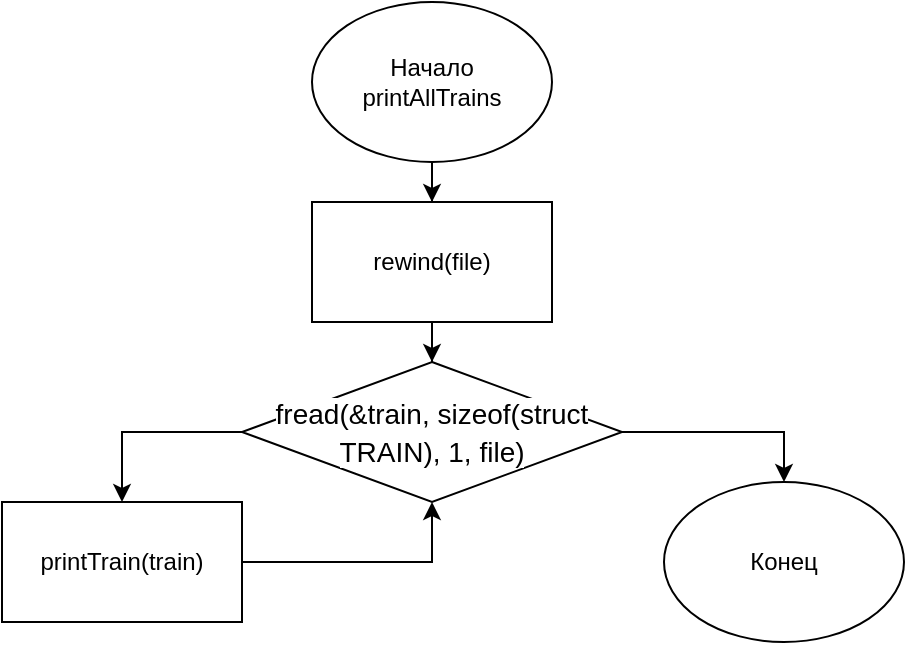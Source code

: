 <mxfile version="21.1.1" type="device">
  <diagram name="Страница 1" id="JufjHoNoAxwizOQT1gtI">
    <mxGraphModel dx="792" dy="1138" grid="1" gridSize="10" guides="1" tooltips="1" connect="1" arrows="1" fold="1" page="1" pageScale="1" pageWidth="827" pageHeight="1169" math="0" shadow="0">
      <root>
        <mxCell id="0" />
        <mxCell id="1" parent="0" />
        <mxCell id="CC1CXsjN8z8HudOatYF--3" style="edgeStyle=orthogonalEdgeStyle;rounded=0;orthogonalLoop=1;jettySize=auto;html=1;" edge="1" parent="1" source="CC1CXsjN8z8HudOatYF--1" target="CC1CXsjN8z8HudOatYF--2">
          <mxGeometry relative="1" as="geometry" />
        </mxCell>
        <mxCell id="CC1CXsjN8z8HudOatYF--1" value="Начало&lt;br&gt;printAllTrains" style="ellipse;whiteSpace=wrap;html=1;" vertex="1" parent="1">
          <mxGeometry x="354" y="50" width="120" height="80" as="geometry" />
        </mxCell>
        <mxCell id="CC1CXsjN8z8HudOatYF--5" style="edgeStyle=orthogonalEdgeStyle;rounded=0;orthogonalLoop=1;jettySize=auto;html=1;" edge="1" parent="1" source="CC1CXsjN8z8HudOatYF--2" target="CC1CXsjN8z8HudOatYF--4">
          <mxGeometry relative="1" as="geometry" />
        </mxCell>
        <mxCell id="CC1CXsjN8z8HudOatYF--2" value="rewind(file)" style="rounded=0;whiteSpace=wrap;html=1;" vertex="1" parent="1">
          <mxGeometry x="354" y="150" width="120" height="60" as="geometry" />
        </mxCell>
        <mxCell id="CC1CXsjN8z8HudOatYF--7" style="edgeStyle=orthogonalEdgeStyle;rounded=0;orthogonalLoop=1;jettySize=auto;html=1;entryX=0.5;entryY=0;entryDx=0;entryDy=0;" edge="1" parent="1" source="CC1CXsjN8z8HudOatYF--4" target="CC1CXsjN8z8HudOatYF--6">
          <mxGeometry relative="1" as="geometry">
            <Array as="points">
              <mxPoint x="259" y="265" />
            </Array>
          </mxGeometry>
        </mxCell>
        <mxCell id="CC1CXsjN8z8HudOatYF--10" style="edgeStyle=orthogonalEdgeStyle;rounded=0;orthogonalLoop=1;jettySize=auto;html=1;entryX=0.5;entryY=0;entryDx=0;entryDy=0;" edge="1" parent="1" source="CC1CXsjN8z8HudOatYF--4" target="CC1CXsjN8z8HudOatYF--9">
          <mxGeometry relative="1" as="geometry" />
        </mxCell>
        <mxCell id="CC1CXsjN8z8HudOatYF--4" value="&lt;div style=&quot;font-size: 14px; line-height: 19px;&quot;&gt;&lt;span style=&quot;background-color: rgb(255, 255, 255);&quot;&gt;fread(&amp;amp;train, sizeof(struct TRAIN), 1, file)&lt;/span&gt;&lt;/div&gt;" style="rhombus;whiteSpace=wrap;html=1;" vertex="1" parent="1">
          <mxGeometry x="319" y="230" width="190" height="70" as="geometry" />
        </mxCell>
        <mxCell id="CC1CXsjN8z8HudOatYF--8" style="edgeStyle=orthogonalEdgeStyle;rounded=0;orthogonalLoop=1;jettySize=auto;html=1;entryX=0.5;entryY=1;entryDx=0;entryDy=0;" edge="1" parent="1" source="CC1CXsjN8z8HudOatYF--6" target="CC1CXsjN8z8HudOatYF--4">
          <mxGeometry relative="1" as="geometry">
            <Array as="points">
              <mxPoint x="414" y="330" />
            </Array>
          </mxGeometry>
        </mxCell>
        <mxCell id="CC1CXsjN8z8HudOatYF--6" value="printTrain(train)" style="rounded=0;whiteSpace=wrap;html=1;" vertex="1" parent="1">
          <mxGeometry x="199" y="300" width="120" height="60" as="geometry" />
        </mxCell>
        <mxCell id="CC1CXsjN8z8HudOatYF--9" value="Конец" style="ellipse;whiteSpace=wrap;html=1;" vertex="1" parent="1">
          <mxGeometry x="530" y="290" width="120" height="80" as="geometry" />
        </mxCell>
      </root>
    </mxGraphModel>
  </diagram>
</mxfile>
